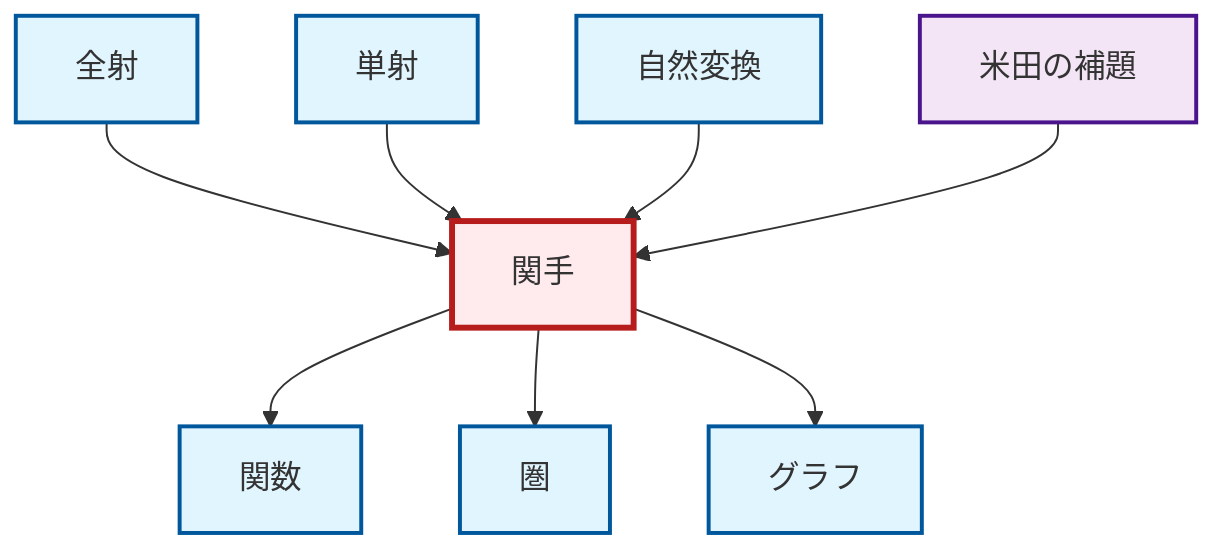 graph TD
    classDef definition fill:#e1f5fe,stroke:#01579b,stroke-width:2px
    classDef theorem fill:#f3e5f5,stroke:#4a148c,stroke-width:2px
    classDef axiom fill:#fff3e0,stroke:#e65100,stroke-width:2px
    classDef example fill:#e8f5e9,stroke:#1b5e20,stroke-width:2px
    classDef current fill:#ffebee,stroke:#b71c1c,stroke-width:3px
    def-functor["関手"]:::definition
    def-monomorphism["単射"]:::definition
    def-graph["グラフ"]:::definition
    def-natural-transformation["自然変換"]:::definition
    def-function["関数"]:::definition
    def-category["圏"]:::definition
    thm-yoneda["米田の補題"]:::theorem
    def-epimorphism["全射"]:::definition
    def-epimorphism --> def-functor
    def-functor --> def-function
    def-functor --> def-category
    def-monomorphism --> def-functor
    def-functor --> def-graph
    def-natural-transformation --> def-functor
    thm-yoneda --> def-functor
    class def-functor current